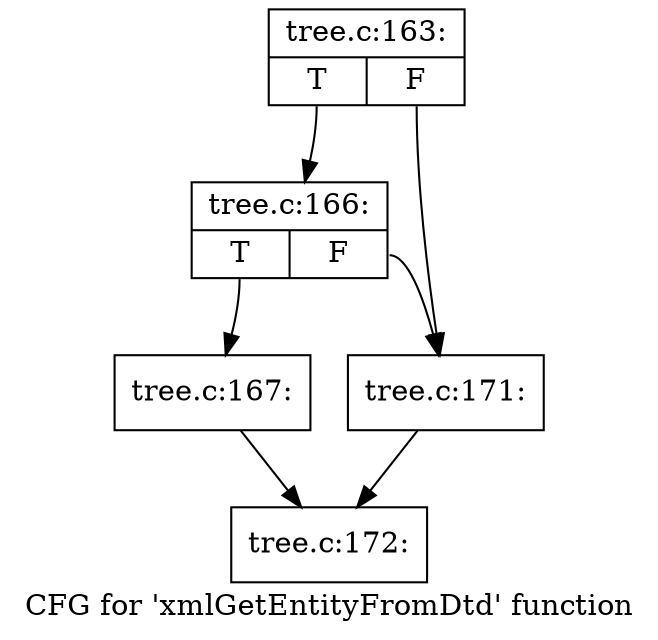 digraph "CFG for 'xmlGetEntityFromDtd' function" {
	label="CFG for 'xmlGetEntityFromDtd' function";

	Node0x4832290 [shape=record,label="{tree.c:163:|{<s0>T|<s1>F}}"];
	Node0x4832290:s0 -> Node0x4833190;
	Node0x4832290:s1 -> Node0x4833140;
	Node0x4833190 [shape=record,label="{tree.c:166:|{<s0>T|<s1>F}}"];
	Node0x4833190:s0 -> Node0x48330f0;
	Node0x4833190:s1 -> Node0x4833140;
	Node0x48330f0 [shape=record,label="{tree.c:167:}"];
	Node0x48330f0 -> Node0x482bfa0;
	Node0x4833140 [shape=record,label="{tree.c:171:}"];
	Node0x4833140 -> Node0x482bfa0;
	Node0x482bfa0 [shape=record,label="{tree.c:172:}"];
}

